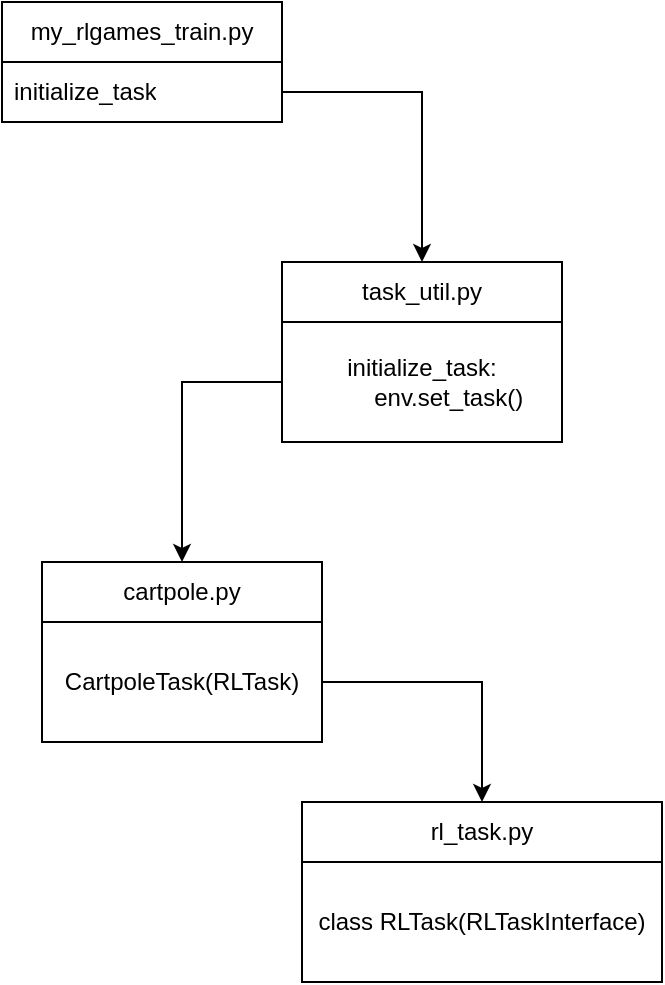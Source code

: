 <mxfile version="24.3.1" type="github">
  <diagram name="Page-1" id="lyASNQNYgEOY33pdEkeG">
    <mxGraphModel dx="366" dy="663" grid="1" gridSize="10" guides="1" tooltips="1" connect="1" arrows="1" fold="1" page="1" pageScale="1" pageWidth="850" pageHeight="1100" math="0" shadow="0">
      <root>
        <mxCell id="0" />
        <mxCell id="1" parent="0" />
        <mxCell id="7BTzQu4oncoKRNLVJy2T-1" value="my_rlgames_train.py" style="swimlane;fontStyle=0;childLayout=stackLayout;horizontal=1;startSize=30;horizontalStack=0;resizeParent=1;resizeParentMax=0;resizeLast=0;collapsible=1;marginBottom=0;whiteSpace=wrap;html=1;" vertex="1" parent="1">
          <mxGeometry x="100" y="400" width="140" height="60" as="geometry" />
        </mxCell>
        <mxCell id="7BTzQu4oncoKRNLVJy2T-3" value="initialize_task" style="text;strokeColor=none;fillColor=none;align=left;verticalAlign=middle;spacingLeft=4;spacingRight=4;overflow=hidden;points=[[0,0.5],[1,0.5]];portConstraint=eastwest;rotatable=0;whiteSpace=wrap;html=1;" vertex="1" parent="7BTzQu4oncoKRNLVJy2T-1">
          <mxGeometry y="30" width="140" height="30" as="geometry" />
        </mxCell>
        <mxCell id="7BTzQu4oncoKRNLVJy2T-8" value="task_util.py" style="swimlane;fontStyle=0;childLayout=stackLayout;horizontal=1;startSize=30;horizontalStack=0;resizeParent=1;resizeParentMax=0;resizeLast=0;collapsible=1;marginBottom=0;whiteSpace=wrap;html=1;" vertex="1" parent="1">
          <mxGeometry x="240" y="530" width="140" height="90" as="geometry" />
        </mxCell>
        <mxCell id="7BTzQu4oncoKRNLVJy2T-9" value="initialize_task:&lt;br&gt;&lt;span style=&quot;white-space: pre;&quot;&gt;&#x9;&lt;/span&gt;env.set_task()" style="text;strokeColor=none;fillColor=none;align=center;verticalAlign=middle;spacingLeft=4;spacingRight=4;overflow=hidden;points=[[0,0.5],[1,0.5]];portConstraint=eastwest;rotatable=0;whiteSpace=wrap;html=1;" vertex="1" parent="7BTzQu4oncoKRNLVJy2T-8">
          <mxGeometry y="30" width="140" height="60" as="geometry" />
        </mxCell>
        <mxCell id="7BTzQu4oncoKRNLVJy2T-12" style="edgeStyle=orthogonalEdgeStyle;rounded=0;orthogonalLoop=1;jettySize=auto;html=1;exitX=1;exitY=0.5;exitDx=0;exitDy=0;entryX=0.5;entryY=0;entryDx=0;entryDy=0;" edge="1" parent="1" source="7BTzQu4oncoKRNLVJy2T-3" target="7BTzQu4oncoKRNLVJy2T-8">
          <mxGeometry relative="1" as="geometry" />
        </mxCell>
        <mxCell id="7BTzQu4oncoKRNLVJy2T-14" value="cartpole.py" style="swimlane;fontStyle=0;childLayout=stackLayout;horizontal=1;startSize=30;horizontalStack=0;resizeParent=1;resizeParentMax=0;resizeLast=0;collapsible=1;marginBottom=0;whiteSpace=wrap;html=1;" vertex="1" parent="1">
          <mxGeometry x="120" y="680" width="140" height="90" as="geometry" />
        </mxCell>
        <mxCell id="7BTzQu4oncoKRNLVJy2T-15" value="CartpoleTask(RLTask)" style="text;strokeColor=none;fillColor=none;align=center;verticalAlign=middle;spacingLeft=4;spacingRight=4;overflow=hidden;points=[[0,0.5],[1,0.5]];portConstraint=eastwest;rotatable=0;whiteSpace=wrap;html=1;" vertex="1" parent="7BTzQu4oncoKRNLVJy2T-14">
          <mxGeometry y="30" width="140" height="60" as="geometry" />
        </mxCell>
        <mxCell id="7BTzQu4oncoKRNLVJy2T-16" style="edgeStyle=orthogonalEdgeStyle;rounded=0;orthogonalLoop=1;jettySize=auto;html=1;" edge="1" parent="1" source="7BTzQu4oncoKRNLVJy2T-9" target="7BTzQu4oncoKRNLVJy2T-14">
          <mxGeometry relative="1" as="geometry" />
        </mxCell>
        <mxCell id="7BTzQu4oncoKRNLVJy2T-17" value="rl_task.py" style="swimlane;fontStyle=0;childLayout=stackLayout;horizontal=1;startSize=30;horizontalStack=0;resizeParent=1;resizeParentMax=0;resizeLast=0;collapsible=1;marginBottom=0;whiteSpace=wrap;html=1;" vertex="1" parent="1">
          <mxGeometry x="250" y="800" width="180" height="90" as="geometry" />
        </mxCell>
        <mxCell id="7BTzQu4oncoKRNLVJy2T-18" value="class RLTask(RLTaskInterface)" style="text;strokeColor=none;fillColor=none;align=center;verticalAlign=middle;spacingLeft=4;spacingRight=4;overflow=hidden;points=[[0,0.5],[1,0.5]];portConstraint=eastwest;rotatable=0;whiteSpace=wrap;html=1;" vertex="1" parent="7BTzQu4oncoKRNLVJy2T-17">
          <mxGeometry y="30" width="180" height="60" as="geometry" />
        </mxCell>
        <mxCell id="7BTzQu4oncoKRNLVJy2T-19" style="edgeStyle=orthogonalEdgeStyle;rounded=0;orthogonalLoop=1;jettySize=auto;html=1;exitX=1;exitY=0.5;exitDx=0;exitDy=0;entryX=0.5;entryY=0;entryDx=0;entryDy=0;" edge="1" parent="1" source="7BTzQu4oncoKRNLVJy2T-15" target="7BTzQu4oncoKRNLVJy2T-17">
          <mxGeometry relative="1" as="geometry" />
        </mxCell>
      </root>
    </mxGraphModel>
  </diagram>
</mxfile>
